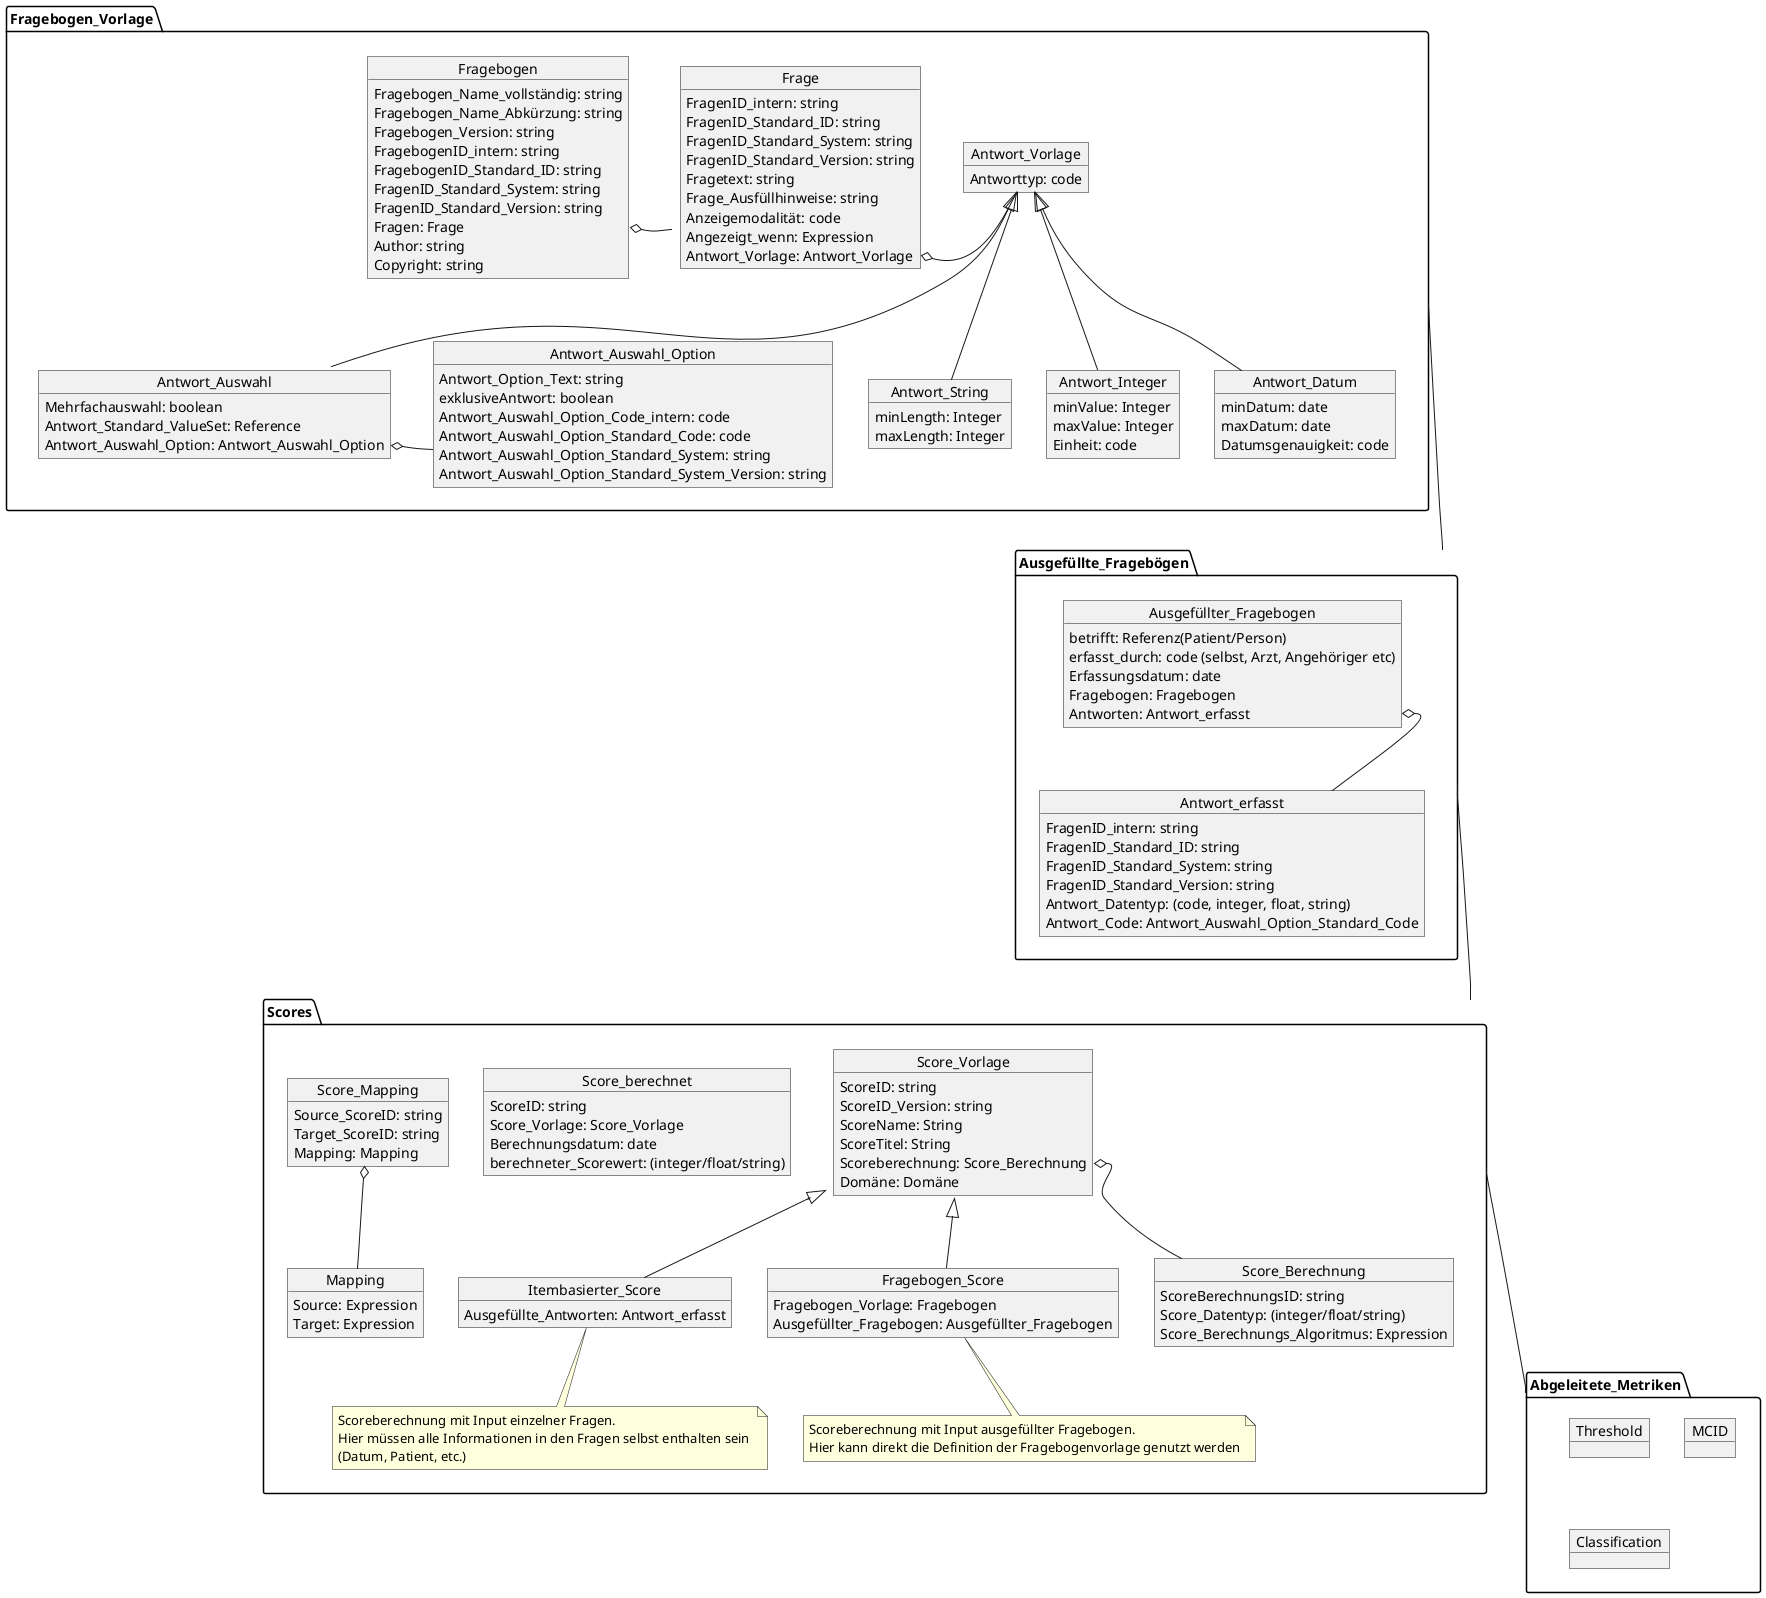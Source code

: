@startuml MII_PROMs_Fragebögen
package Fragebogen_Vorlage {
    object Fragebogen {
        Fragebogen_Name_vollständig: string
        Fragebogen_Name_Abkürzung: string
        Fragebogen_Version: string
        FragebogenID_intern: string
        FragebogenID_Standard_ID: string
        FragenID_Standard_System: string
        FragenID_Standard_Version: string
        Fragen: Frage
        Author: string

        Copyright: string


    }

    object Frage{
        FragenID_intern: string
        FragenID_Standard_ID: string
        FragenID_Standard_System: string
        FragenID_Standard_Version: string
        Fragetext: string
        Frage_Ausfüllhinweise: string
        Anzeigemodalität: code
        Angezeigt_wenn: Expression
        Antwort_Vorlage: Antwort_Vorlage

    }

    Fragebogen::Frage o-right- Frage

    object Antwort_Vorlage {
        Antworttyp: code
    }
    Frage::Antwort_Vorlage  o-right-- Antwort_Vorlage

    object Antwort_String {
        minLength: Integer
        maxLength: Integer
    }
    Antwort_Vorlage <|-down- Antwort_String

    object Antwort_Auswahl {
        Mehrfachauswahl: boolean
        Antwort_Standard_ValueSet: Reference
        Antwort_Auswahl_Option: Antwort_Auswahl_Option
    }
    object Antwort_Auswahl_Option {
        Antwort_Option_Text: string
        exklusiveAntwort: boolean
        Antwort_Auswahl_Option_Code_intern: code
        Antwort_Auswahl_Option_Standard_Code: code
        Antwort_Auswahl_Option_Standard_System: string
        Antwort_Auswahl_Option_Standard_System_Version: string

    }

    Antwort_Vorlage <|-down- Antwort_Auswahl
    Antwort_Auswahl::Antwort_Auswahl_Option o-right- Antwort_Auswahl_Option

    object Antwort_Integer {
        minValue: Integer
        maxValue: Integer
        Einheit: code
    }
    Antwort_Vorlage <|-down- Antwort_Integer

    object Antwort_Datum {
        minDatum: date
        maxDatum: date
        Datumsgenauigkeit: code
    }
    Antwort_Vorlage <|-down- Antwort_Datum

}

package Ausgefüllte_Fragebögen {
    object Ausgefüllter_Fragebogen {
    
        betrifft: Referenz(Patient/Person)
        erfasst_durch: code (selbst, Arzt, Angehöriger etc)
        Erfassungsdatum: date
        Fragebogen: Fragebogen
        Antworten: Antwort_erfasst
    }
    object Antwort_erfasst {
        FragenID_intern: string
        FragenID_Standard_ID: string
        FragenID_Standard_System: string
        FragenID_Standard_Version: string
        Antwort_Datentyp: (code, integer, float, string)
        Antwort_Code: Antwort_Auswahl_Option_Standard_Code
    }
    Ausgefüllter_Fragebogen::Antworten o-- Antwort_erfasst
}

package Scores {
    object Score_Vorlage {
        ScoreID: string
        ScoreID_Version: string
        ScoreName: String
        ScoreTitel: String
        Scoreberechnung: Score_Berechnung
        Domäne: Domäne
    }
    object Score_berechnet {
        ScoreID: string
        Score_Vorlage: Score_Vorlage
        Berechnungsdatum: date
        berechneter_Scorewert: (integer/float/string)
    } 
    object Score_Berechnung {
        ScoreBerechnungsID: string
        Score_Datentyp: (integer/float/string)
        Score_Berechnungs_Algoritmus: Expression
    }
    Score_Vorlage::Scoreberechnung  o--Score_Berechnung

    object Fragebogen_Score {
        Fragebogen_Vorlage: Fragebogen
        Ausgefüllter_Fragebogen: Ausgefüllter_Fragebogen
    }
    note bottom of Fragebogen_Score 
        Scoreberechnung mit Input ausgefüllter Fragebogen. 
        Hier kann direkt die Definition der Fragebogenvorlage genutzt werden
    end note
      Score_Vorlage <|-- Fragebogen_Score

    object Itembasierter_Score {
        Ausgefüllte_Antworten: Antwort_erfasst
    }
    Score_Vorlage <|-- Itembasierter_Score

    note bottom of Itembasierter_Score 
        Scoreberechnung mit Input einzelner Fragen. 
        Hier müssen alle Informationen in den Fragen selbst enthalten sein 
        (Datum, Patient, etc.)
    end note

    object Score_Mapping {
        Source_ScoreID: string
        Target_ScoreID: string
        Mapping: Mapping 
    }

    object Mapping {
        Source: Expression
        Target: Expression        
    }
    Score_Mapping o-- Mapping


}


package Abgeleitete_Metriken {
    object Threshold
    object MCID
    object Classification
} 

Fragebogen_Vorlage --- Ausgefüllte_Fragebögen
Ausgefüllte_Fragebögen --- Scores
Scores --- Abgeleitete_Metriken


@enduml

/'
Teil der nächsten Stufe:
Mehrsprachigkeit
Modulare Fragebögen und Fragenkataloge
Adaptive Fragebögen und CAT
'/
